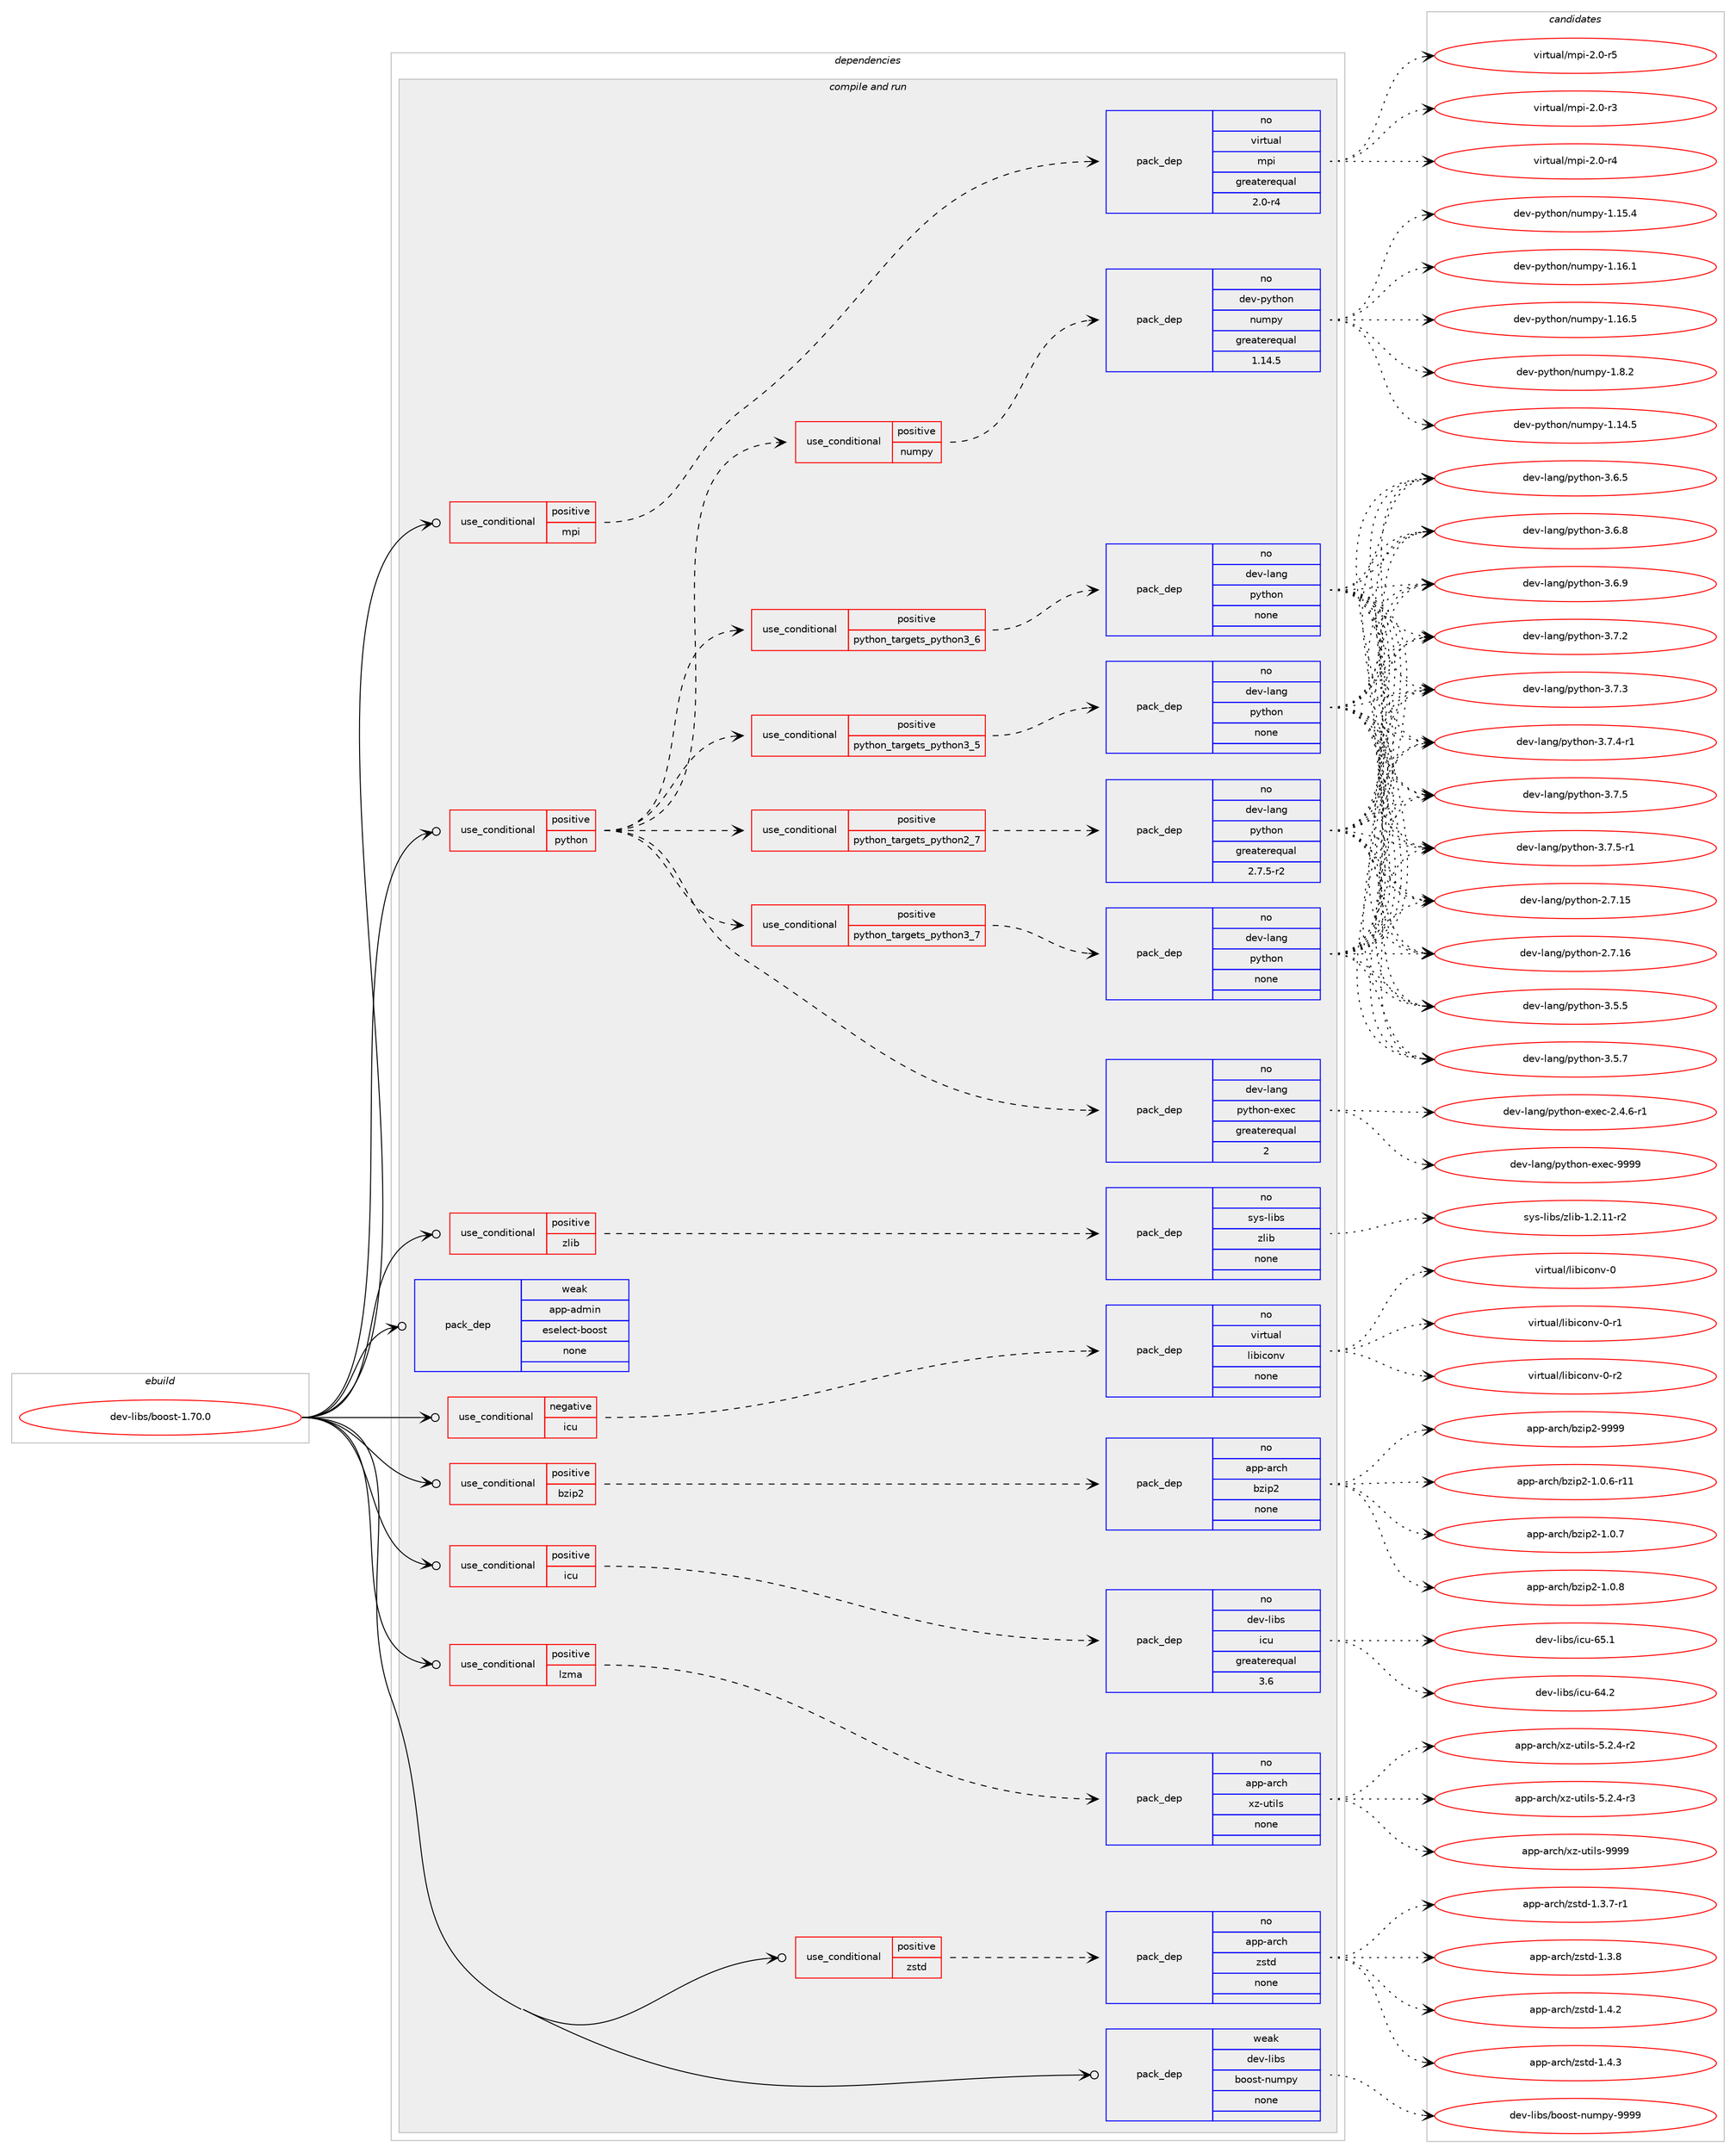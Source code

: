 digraph prolog {

# *************
# Graph options
# *************

newrank=true;
concentrate=true;
compound=true;
graph [rankdir=LR,fontname=Helvetica,fontsize=10,ranksep=1.5];#, ranksep=2.5, nodesep=0.2];
edge  [arrowhead=vee];
node  [fontname=Helvetica,fontsize=10];

# **********
# The ebuild
# **********

subgraph cluster_leftcol {
color=gray;
rank=same;
label=<<i>ebuild</i>>;
id [label="dev-libs/boost-1.70.0", color=red, width=4, href="../dev-libs/boost-1.70.0.svg"];
}

# ****************
# The dependencies
# ****************

subgraph cluster_midcol {
color=gray;
label=<<i>dependencies</i>>;
subgraph cluster_compile {
fillcolor="#eeeeee";
style=filled;
label=<<i>compile</i>>;
}
subgraph cluster_compileandrun {
fillcolor="#eeeeee";
style=filled;
label=<<i>compile and run</i>>;
subgraph cond131114 {
dependency562816 [label=<<TABLE BORDER="0" CELLBORDER="1" CELLSPACING="0" CELLPADDING="4"><TR><TD ROWSPAN="3" CELLPADDING="10">use_conditional</TD></TR><TR><TD>negative</TD></TR><TR><TD>icu</TD></TR></TABLE>>, shape=none, color=red];
subgraph pack420337 {
dependency562817 [label=<<TABLE BORDER="0" CELLBORDER="1" CELLSPACING="0" CELLPADDING="4" WIDTH="220"><TR><TD ROWSPAN="6" CELLPADDING="30">pack_dep</TD></TR><TR><TD WIDTH="110">no</TD></TR><TR><TD>virtual</TD></TR><TR><TD>libiconv</TD></TR><TR><TD>none</TD></TR><TR><TD></TD></TR></TABLE>>, shape=none, color=blue];
}
dependency562816:e -> dependency562817:w [weight=20,style="dashed",arrowhead="vee"];
}
id:e -> dependency562816:w [weight=20,style="solid",arrowhead="odotvee"];
subgraph cond131115 {
dependency562818 [label=<<TABLE BORDER="0" CELLBORDER="1" CELLSPACING="0" CELLPADDING="4"><TR><TD ROWSPAN="3" CELLPADDING="10">use_conditional</TD></TR><TR><TD>positive</TD></TR><TR><TD>bzip2</TD></TR></TABLE>>, shape=none, color=red];
subgraph pack420338 {
dependency562819 [label=<<TABLE BORDER="0" CELLBORDER="1" CELLSPACING="0" CELLPADDING="4" WIDTH="220"><TR><TD ROWSPAN="6" CELLPADDING="30">pack_dep</TD></TR><TR><TD WIDTH="110">no</TD></TR><TR><TD>app-arch</TD></TR><TR><TD>bzip2</TD></TR><TR><TD>none</TD></TR><TR><TD></TD></TR></TABLE>>, shape=none, color=blue];
}
dependency562818:e -> dependency562819:w [weight=20,style="dashed",arrowhead="vee"];
}
id:e -> dependency562818:w [weight=20,style="solid",arrowhead="odotvee"];
subgraph cond131116 {
dependency562820 [label=<<TABLE BORDER="0" CELLBORDER="1" CELLSPACING="0" CELLPADDING="4"><TR><TD ROWSPAN="3" CELLPADDING="10">use_conditional</TD></TR><TR><TD>positive</TD></TR><TR><TD>icu</TD></TR></TABLE>>, shape=none, color=red];
subgraph pack420339 {
dependency562821 [label=<<TABLE BORDER="0" CELLBORDER="1" CELLSPACING="0" CELLPADDING="4" WIDTH="220"><TR><TD ROWSPAN="6" CELLPADDING="30">pack_dep</TD></TR><TR><TD WIDTH="110">no</TD></TR><TR><TD>dev-libs</TD></TR><TR><TD>icu</TD></TR><TR><TD>greaterequal</TD></TR><TR><TD>3.6</TD></TR></TABLE>>, shape=none, color=blue];
}
dependency562820:e -> dependency562821:w [weight=20,style="dashed",arrowhead="vee"];
}
id:e -> dependency562820:w [weight=20,style="solid",arrowhead="odotvee"];
subgraph cond131117 {
dependency562822 [label=<<TABLE BORDER="0" CELLBORDER="1" CELLSPACING="0" CELLPADDING="4"><TR><TD ROWSPAN="3" CELLPADDING="10">use_conditional</TD></TR><TR><TD>positive</TD></TR><TR><TD>lzma</TD></TR></TABLE>>, shape=none, color=red];
subgraph pack420340 {
dependency562823 [label=<<TABLE BORDER="0" CELLBORDER="1" CELLSPACING="0" CELLPADDING="4" WIDTH="220"><TR><TD ROWSPAN="6" CELLPADDING="30">pack_dep</TD></TR><TR><TD WIDTH="110">no</TD></TR><TR><TD>app-arch</TD></TR><TR><TD>xz-utils</TD></TR><TR><TD>none</TD></TR><TR><TD></TD></TR></TABLE>>, shape=none, color=blue];
}
dependency562822:e -> dependency562823:w [weight=20,style="dashed",arrowhead="vee"];
}
id:e -> dependency562822:w [weight=20,style="solid",arrowhead="odotvee"];
subgraph cond131118 {
dependency562824 [label=<<TABLE BORDER="0" CELLBORDER="1" CELLSPACING="0" CELLPADDING="4"><TR><TD ROWSPAN="3" CELLPADDING="10">use_conditional</TD></TR><TR><TD>positive</TD></TR><TR><TD>mpi</TD></TR></TABLE>>, shape=none, color=red];
subgraph pack420341 {
dependency562825 [label=<<TABLE BORDER="0" CELLBORDER="1" CELLSPACING="0" CELLPADDING="4" WIDTH="220"><TR><TD ROWSPAN="6" CELLPADDING="30">pack_dep</TD></TR><TR><TD WIDTH="110">no</TD></TR><TR><TD>virtual</TD></TR><TR><TD>mpi</TD></TR><TR><TD>greaterequal</TD></TR><TR><TD>2.0-r4</TD></TR></TABLE>>, shape=none, color=blue];
}
dependency562824:e -> dependency562825:w [weight=20,style="dashed",arrowhead="vee"];
}
id:e -> dependency562824:w [weight=20,style="solid",arrowhead="odotvee"];
subgraph cond131119 {
dependency562826 [label=<<TABLE BORDER="0" CELLBORDER="1" CELLSPACING="0" CELLPADDING="4"><TR><TD ROWSPAN="3" CELLPADDING="10">use_conditional</TD></TR><TR><TD>positive</TD></TR><TR><TD>python</TD></TR></TABLE>>, shape=none, color=red];
subgraph cond131120 {
dependency562827 [label=<<TABLE BORDER="0" CELLBORDER="1" CELLSPACING="0" CELLPADDING="4"><TR><TD ROWSPAN="3" CELLPADDING="10">use_conditional</TD></TR><TR><TD>positive</TD></TR><TR><TD>python_targets_python2_7</TD></TR></TABLE>>, shape=none, color=red];
subgraph pack420342 {
dependency562828 [label=<<TABLE BORDER="0" CELLBORDER="1" CELLSPACING="0" CELLPADDING="4" WIDTH="220"><TR><TD ROWSPAN="6" CELLPADDING="30">pack_dep</TD></TR><TR><TD WIDTH="110">no</TD></TR><TR><TD>dev-lang</TD></TR><TR><TD>python</TD></TR><TR><TD>greaterequal</TD></TR><TR><TD>2.7.5-r2</TD></TR></TABLE>>, shape=none, color=blue];
}
dependency562827:e -> dependency562828:w [weight=20,style="dashed",arrowhead="vee"];
}
dependency562826:e -> dependency562827:w [weight=20,style="dashed",arrowhead="vee"];
subgraph cond131121 {
dependency562829 [label=<<TABLE BORDER="0" CELLBORDER="1" CELLSPACING="0" CELLPADDING="4"><TR><TD ROWSPAN="3" CELLPADDING="10">use_conditional</TD></TR><TR><TD>positive</TD></TR><TR><TD>python_targets_python3_5</TD></TR></TABLE>>, shape=none, color=red];
subgraph pack420343 {
dependency562830 [label=<<TABLE BORDER="0" CELLBORDER="1" CELLSPACING="0" CELLPADDING="4" WIDTH="220"><TR><TD ROWSPAN="6" CELLPADDING="30">pack_dep</TD></TR><TR><TD WIDTH="110">no</TD></TR><TR><TD>dev-lang</TD></TR><TR><TD>python</TD></TR><TR><TD>none</TD></TR><TR><TD></TD></TR></TABLE>>, shape=none, color=blue];
}
dependency562829:e -> dependency562830:w [weight=20,style="dashed",arrowhead="vee"];
}
dependency562826:e -> dependency562829:w [weight=20,style="dashed",arrowhead="vee"];
subgraph cond131122 {
dependency562831 [label=<<TABLE BORDER="0" CELLBORDER="1" CELLSPACING="0" CELLPADDING="4"><TR><TD ROWSPAN="3" CELLPADDING="10">use_conditional</TD></TR><TR><TD>positive</TD></TR><TR><TD>python_targets_python3_6</TD></TR></TABLE>>, shape=none, color=red];
subgraph pack420344 {
dependency562832 [label=<<TABLE BORDER="0" CELLBORDER="1" CELLSPACING="0" CELLPADDING="4" WIDTH="220"><TR><TD ROWSPAN="6" CELLPADDING="30">pack_dep</TD></TR><TR><TD WIDTH="110">no</TD></TR><TR><TD>dev-lang</TD></TR><TR><TD>python</TD></TR><TR><TD>none</TD></TR><TR><TD></TD></TR></TABLE>>, shape=none, color=blue];
}
dependency562831:e -> dependency562832:w [weight=20,style="dashed",arrowhead="vee"];
}
dependency562826:e -> dependency562831:w [weight=20,style="dashed",arrowhead="vee"];
subgraph cond131123 {
dependency562833 [label=<<TABLE BORDER="0" CELLBORDER="1" CELLSPACING="0" CELLPADDING="4"><TR><TD ROWSPAN="3" CELLPADDING="10">use_conditional</TD></TR><TR><TD>positive</TD></TR><TR><TD>python_targets_python3_7</TD></TR></TABLE>>, shape=none, color=red];
subgraph pack420345 {
dependency562834 [label=<<TABLE BORDER="0" CELLBORDER="1" CELLSPACING="0" CELLPADDING="4" WIDTH="220"><TR><TD ROWSPAN="6" CELLPADDING="30">pack_dep</TD></TR><TR><TD WIDTH="110">no</TD></TR><TR><TD>dev-lang</TD></TR><TR><TD>python</TD></TR><TR><TD>none</TD></TR><TR><TD></TD></TR></TABLE>>, shape=none, color=blue];
}
dependency562833:e -> dependency562834:w [weight=20,style="dashed",arrowhead="vee"];
}
dependency562826:e -> dependency562833:w [weight=20,style="dashed",arrowhead="vee"];
subgraph pack420346 {
dependency562835 [label=<<TABLE BORDER="0" CELLBORDER="1" CELLSPACING="0" CELLPADDING="4" WIDTH="220"><TR><TD ROWSPAN="6" CELLPADDING="30">pack_dep</TD></TR><TR><TD WIDTH="110">no</TD></TR><TR><TD>dev-lang</TD></TR><TR><TD>python-exec</TD></TR><TR><TD>greaterequal</TD></TR><TR><TD>2</TD></TR></TABLE>>, shape=none, color=blue];
}
dependency562826:e -> dependency562835:w [weight=20,style="dashed",arrowhead="vee"];
subgraph cond131124 {
dependency562836 [label=<<TABLE BORDER="0" CELLBORDER="1" CELLSPACING="0" CELLPADDING="4"><TR><TD ROWSPAN="3" CELLPADDING="10">use_conditional</TD></TR><TR><TD>positive</TD></TR><TR><TD>numpy</TD></TR></TABLE>>, shape=none, color=red];
subgraph pack420347 {
dependency562837 [label=<<TABLE BORDER="0" CELLBORDER="1" CELLSPACING="0" CELLPADDING="4" WIDTH="220"><TR><TD ROWSPAN="6" CELLPADDING="30">pack_dep</TD></TR><TR><TD WIDTH="110">no</TD></TR><TR><TD>dev-python</TD></TR><TR><TD>numpy</TD></TR><TR><TD>greaterequal</TD></TR><TR><TD>1.14.5</TD></TR></TABLE>>, shape=none, color=blue];
}
dependency562836:e -> dependency562837:w [weight=20,style="dashed",arrowhead="vee"];
}
dependency562826:e -> dependency562836:w [weight=20,style="dashed",arrowhead="vee"];
}
id:e -> dependency562826:w [weight=20,style="solid",arrowhead="odotvee"];
subgraph cond131125 {
dependency562838 [label=<<TABLE BORDER="0" CELLBORDER="1" CELLSPACING="0" CELLPADDING="4"><TR><TD ROWSPAN="3" CELLPADDING="10">use_conditional</TD></TR><TR><TD>positive</TD></TR><TR><TD>zlib</TD></TR></TABLE>>, shape=none, color=red];
subgraph pack420348 {
dependency562839 [label=<<TABLE BORDER="0" CELLBORDER="1" CELLSPACING="0" CELLPADDING="4" WIDTH="220"><TR><TD ROWSPAN="6" CELLPADDING="30">pack_dep</TD></TR><TR><TD WIDTH="110">no</TD></TR><TR><TD>sys-libs</TD></TR><TR><TD>zlib</TD></TR><TR><TD>none</TD></TR><TR><TD></TD></TR></TABLE>>, shape=none, color=blue];
}
dependency562838:e -> dependency562839:w [weight=20,style="dashed",arrowhead="vee"];
}
id:e -> dependency562838:w [weight=20,style="solid",arrowhead="odotvee"];
subgraph cond131126 {
dependency562840 [label=<<TABLE BORDER="0" CELLBORDER="1" CELLSPACING="0" CELLPADDING="4"><TR><TD ROWSPAN="3" CELLPADDING="10">use_conditional</TD></TR><TR><TD>positive</TD></TR><TR><TD>zstd</TD></TR></TABLE>>, shape=none, color=red];
subgraph pack420349 {
dependency562841 [label=<<TABLE BORDER="0" CELLBORDER="1" CELLSPACING="0" CELLPADDING="4" WIDTH="220"><TR><TD ROWSPAN="6" CELLPADDING="30">pack_dep</TD></TR><TR><TD WIDTH="110">no</TD></TR><TR><TD>app-arch</TD></TR><TR><TD>zstd</TD></TR><TR><TD>none</TD></TR><TR><TD></TD></TR></TABLE>>, shape=none, color=blue];
}
dependency562840:e -> dependency562841:w [weight=20,style="dashed",arrowhead="vee"];
}
id:e -> dependency562840:w [weight=20,style="solid",arrowhead="odotvee"];
subgraph pack420350 {
dependency562842 [label=<<TABLE BORDER="0" CELLBORDER="1" CELLSPACING="0" CELLPADDING="4" WIDTH="220"><TR><TD ROWSPAN="6" CELLPADDING="30">pack_dep</TD></TR><TR><TD WIDTH="110">weak</TD></TR><TR><TD>app-admin</TD></TR><TR><TD>eselect-boost</TD></TR><TR><TD>none</TD></TR><TR><TD></TD></TR></TABLE>>, shape=none, color=blue];
}
id:e -> dependency562842:w [weight=20,style="solid",arrowhead="odotvee"];
subgraph pack420351 {
dependency562843 [label=<<TABLE BORDER="0" CELLBORDER="1" CELLSPACING="0" CELLPADDING="4" WIDTH="220"><TR><TD ROWSPAN="6" CELLPADDING="30">pack_dep</TD></TR><TR><TD WIDTH="110">weak</TD></TR><TR><TD>dev-libs</TD></TR><TR><TD>boost-numpy</TD></TR><TR><TD>none</TD></TR><TR><TD></TD></TR></TABLE>>, shape=none, color=blue];
}
id:e -> dependency562843:w [weight=20,style="solid",arrowhead="odotvee"];
}
subgraph cluster_run {
fillcolor="#eeeeee";
style=filled;
label=<<i>run</i>>;
}
}

# **************
# The candidates
# **************

subgraph cluster_choices {
rank=same;
color=gray;
label=<<i>candidates</i>>;

subgraph choice420337 {
color=black;
nodesep=1;
choice118105114116117971084710810598105991111101184548 [label="virtual/libiconv-0", color=red, width=4,href="../virtual/libiconv-0.svg"];
choice1181051141161179710847108105981059911111011845484511449 [label="virtual/libiconv-0-r1", color=red, width=4,href="../virtual/libiconv-0-r1.svg"];
choice1181051141161179710847108105981059911111011845484511450 [label="virtual/libiconv-0-r2", color=red, width=4,href="../virtual/libiconv-0-r2.svg"];
dependency562817:e -> choice118105114116117971084710810598105991111101184548:w [style=dotted,weight="100"];
dependency562817:e -> choice1181051141161179710847108105981059911111011845484511449:w [style=dotted,weight="100"];
dependency562817:e -> choice1181051141161179710847108105981059911111011845484511450:w [style=dotted,weight="100"];
}
subgraph choice420338 {
color=black;
nodesep=1;
choice97112112459711499104479812210511250454946484654451144949 [label="app-arch/bzip2-1.0.6-r11", color=red, width=4,href="../app-arch/bzip2-1.0.6-r11.svg"];
choice97112112459711499104479812210511250454946484655 [label="app-arch/bzip2-1.0.7", color=red, width=4,href="../app-arch/bzip2-1.0.7.svg"];
choice97112112459711499104479812210511250454946484656 [label="app-arch/bzip2-1.0.8", color=red, width=4,href="../app-arch/bzip2-1.0.8.svg"];
choice971121124597114991044798122105112504557575757 [label="app-arch/bzip2-9999", color=red, width=4,href="../app-arch/bzip2-9999.svg"];
dependency562819:e -> choice97112112459711499104479812210511250454946484654451144949:w [style=dotted,weight="100"];
dependency562819:e -> choice97112112459711499104479812210511250454946484655:w [style=dotted,weight="100"];
dependency562819:e -> choice97112112459711499104479812210511250454946484656:w [style=dotted,weight="100"];
dependency562819:e -> choice971121124597114991044798122105112504557575757:w [style=dotted,weight="100"];
}
subgraph choice420339 {
color=black;
nodesep=1;
choice100101118451081059811547105991174554524650 [label="dev-libs/icu-64.2", color=red, width=4,href="../dev-libs/icu-64.2.svg"];
choice100101118451081059811547105991174554534649 [label="dev-libs/icu-65.1", color=red, width=4,href="../dev-libs/icu-65.1.svg"];
dependency562821:e -> choice100101118451081059811547105991174554524650:w [style=dotted,weight="100"];
dependency562821:e -> choice100101118451081059811547105991174554534649:w [style=dotted,weight="100"];
}
subgraph choice420340 {
color=black;
nodesep=1;
choice9711211245971149910447120122451171161051081154553465046524511450 [label="app-arch/xz-utils-5.2.4-r2", color=red, width=4,href="../app-arch/xz-utils-5.2.4-r2.svg"];
choice9711211245971149910447120122451171161051081154553465046524511451 [label="app-arch/xz-utils-5.2.4-r3", color=red, width=4,href="../app-arch/xz-utils-5.2.4-r3.svg"];
choice9711211245971149910447120122451171161051081154557575757 [label="app-arch/xz-utils-9999", color=red, width=4,href="../app-arch/xz-utils-9999.svg"];
dependency562823:e -> choice9711211245971149910447120122451171161051081154553465046524511450:w [style=dotted,weight="100"];
dependency562823:e -> choice9711211245971149910447120122451171161051081154553465046524511451:w [style=dotted,weight="100"];
dependency562823:e -> choice9711211245971149910447120122451171161051081154557575757:w [style=dotted,weight="100"];
}
subgraph choice420341 {
color=black;
nodesep=1;
choice1181051141161179710847109112105455046484511451 [label="virtual/mpi-2.0-r3", color=red, width=4,href="../virtual/mpi-2.0-r3.svg"];
choice1181051141161179710847109112105455046484511452 [label="virtual/mpi-2.0-r4", color=red, width=4,href="../virtual/mpi-2.0-r4.svg"];
choice1181051141161179710847109112105455046484511453 [label="virtual/mpi-2.0-r5", color=red, width=4,href="../virtual/mpi-2.0-r5.svg"];
dependency562825:e -> choice1181051141161179710847109112105455046484511451:w [style=dotted,weight="100"];
dependency562825:e -> choice1181051141161179710847109112105455046484511452:w [style=dotted,weight="100"];
dependency562825:e -> choice1181051141161179710847109112105455046484511453:w [style=dotted,weight="100"];
}
subgraph choice420342 {
color=black;
nodesep=1;
choice10010111845108971101034711212111610411111045504655464953 [label="dev-lang/python-2.7.15", color=red, width=4,href="../dev-lang/python-2.7.15.svg"];
choice10010111845108971101034711212111610411111045504655464954 [label="dev-lang/python-2.7.16", color=red, width=4,href="../dev-lang/python-2.7.16.svg"];
choice100101118451089711010347112121116104111110455146534653 [label="dev-lang/python-3.5.5", color=red, width=4,href="../dev-lang/python-3.5.5.svg"];
choice100101118451089711010347112121116104111110455146534655 [label="dev-lang/python-3.5.7", color=red, width=4,href="../dev-lang/python-3.5.7.svg"];
choice100101118451089711010347112121116104111110455146544653 [label="dev-lang/python-3.6.5", color=red, width=4,href="../dev-lang/python-3.6.5.svg"];
choice100101118451089711010347112121116104111110455146544656 [label="dev-lang/python-3.6.8", color=red, width=4,href="../dev-lang/python-3.6.8.svg"];
choice100101118451089711010347112121116104111110455146544657 [label="dev-lang/python-3.6.9", color=red, width=4,href="../dev-lang/python-3.6.9.svg"];
choice100101118451089711010347112121116104111110455146554650 [label="dev-lang/python-3.7.2", color=red, width=4,href="../dev-lang/python-3.7.2.svg"];
choice100101118451089711010347112121116104111110455146554651 [label="dev-lang/python-3.7.3", color=red, width=4,href="../dev-lang/python-3.7.3.svg"];
choice1001011184510897110103471121211161041111104551465546524511449 [label="dev-lang/python-3.7.4-r1", color=red, width=4,href="../dev-lang/python-3.7.4-r1.svg"];
choice100101118451089711010347112121116104111110455146554653 [label="dev-lang/python-3.7.5", color=red, width=4,href="../dev-lang/python-3.7.5.svg"];
choice1001011184510897110103471121211161041111104551465546534511449 [label="dev-lang/python-3.7.5-r1", color=red, width=4,href="../dev-lang/python-3.7.5-r1.svg"];
dependency562828:e -> choice10010111845108971101034711212111610411111045504655464953:w [style=dotted,weight="100"];
dependency562828:e -> choice10010111845108971101034711212111610411111045504655464954:w [style=dotted,weight="100"];
dependency562828:e -> choice100101118451089711010347112121116104111110455146534653:w [style=dotted,weight="100"];
dependency562828:e -> choice100101118451089711010347112121116104111110455146534655:w [style=dotted,weight="100"];
dependency562828:e -> choice100101118451089711010347112121116104111110455146544653:w [style=dotted,weight="100"];
dependency562828:e -> choice100101118451089711010347112121116104111110455146544656:w [style=dotted,weight="100"];
dependency562828:e -> choice100101118451089711010347112121116104111110455146544657:w [style=dotted,weight="100"];
dependency562828:e -> choice100101118451089711010347112121116104111110455146554650:w [style=dotted,weight="100"];
dependency562828:e -> choice100101118451089711010347112121116104111110455146554651:w [style=dotted,weight="100"];
dependency562828:e -> choice1001011184510897110103471121211161041111104551465546524511449:w [style=dotted,weight="100"];
dependency562828:e -> choice100101118451089711010347112121116104111110455146554653:w [style=dotted,weight="100"];
dependency562828:e -> choice1001011184510897110103471121211161041111104551465546534511449:w [style=dotted,weight="100"];
}
subgraph choice420343 {
color=black;
nodesep=1;
choice10010111845108971101034711212111610411111045504655464953 [label="dev-lang/python-2.7.15", color=red, width=4,href="../dev-lang/python-2.7.15.svg"];
choice10010111845108971101034711212111610411111045504655464954 [label="dev-lang/python-2.7.16", color=red, width=4,href="../dev-lang/python-2.7.16.svg"];
choice100101118451089711010347112121116104111110455146534653 [label="dev-lang/python-3.5.5", color=red, width=4,href="../dev-lang/python-3.5.5.svg"];
choice100101118451089711010347112121116104111110455146534655 [label="dev-lang/python-3.5.7", color=red, width=4,href="../dev-lang/python-3.5.7.svg"];
choice100101118451089711010347112121116104111110455146544653 [label="dev-lang/python-3.6.5", color=red, width=4,href="../dev-lang/python-3.6.5.svg"];
choice100101118451089711010347112121116104111110455146544656 [label="dev-lang/python-3.6.8", color=red, width=4,href="../dev-lang/python-3.6.8.svg"];
choice100101118451089711010347112121116104111110455146544657 [label="dev-lang/python-3.6.9", color=red, width=4,href="../dev-lang/python-3.6.9.svg"];
choice100101118451089711010347112121116104111110455146554650 [label="dev-lang/python-3.7.2", color=red, width=4,href="../dev-lang/python-3.7.2.svg"];
choice100101118451089711010347112121116104111110455146554651 [label="dev-lang/python-3.7.3", color=red, width=4,href="../dev-lang/python-3.7.3.svg"];
choice1001011184510897110103471121211161041111104551465546524511449 [label="dev-lang/python-3.7.4-r1", color=red, width=4,href="../dev-lang/python-3.7.4-r1.svg"];
choice100101118451089711010347112121116104111110455146554653 [label="dev-lang/python-3.7.5", color=red, width=4,href="../dev-lang/python-3.7.5.svg"];
choice1001011184510897110103471121211161041111104551465546534511449 [label="dev-lang/python-3.7.5-r1", color=red, width=4,href="../dev-lang/python-3.7.5-r1.svg"];
dependency562830:e -> choice10010111845108971101034711212111610411111045504655464953:w [style=dotted,weight="100"];
dependency562830:e -> choice10010111845108971101034711212111610411111045504655464954:w [style=dotted,weight="100"];
dependency562830:e -> choice100101118451089711010347112121116104111110455146534653:w [style=dotted,weight="100"];
dependency562830:e -> choice100101118451089711010347112121116104111110455146534655:w [style=dotted,weight="100"];
dependency562830:e -> choice100101118451089711010347112121116104111110455146544653:w [style=dotted,weight="100"];
dependency562830:e -> choice100101118451089711010347112121116104111110455146544656:w [style=dotted,weight="100"];
dependency562830:e -> choice100101118451089711010347112121116104111110455146544657:w [style=dotted,weight="100"];
dependency562830:e -> choice100101118451089711010347112121116104111110455146554650:w [style=dotted,weight="100"];
dependency562830:e -> choice100101118451089711010347112121116104111110455146554651:w [style=dotted,weight="100"];
dependency562830:e -> choice1001011184510897110103471121211161041111104551465546524511449:w [style=dotted,weight="100"];
dependency562830:e -> choice100101118451089711010347112121116104111110455146554653:w [style=dotted,weight="100"];
dependency562830:e -> choice1001011184510897110103471121211161041111104551465546534511449:w [style=dotted,weight="100"];
}
subgraph choice420344 {
color=black;
nodesep=1;
choice10010111845108971101034711212111610411111045504655464953 [label="dev-lang/python-2.7.15", color=red, width=4,href="../dev-lang/python-2.7.15.svg"];
choice10010111845108971101034711212111610411111045504655464954 [label="dev-lang/python-2.7.16", color=red, width=4,href="../dev-lang/python-2.7.16.svg"];
choice100101118451089711010347112121116104111110455146534653 [label="dev-lang/python-3.5.5", color=red, width=4,href="../dev-lang/python-3.5.5.svg"];
choice100101118451089711010347112121116104111110455146534655 [label="dev-lang/python-3.5.7", color=red, width=4,href="../dev-lang/python-3.5.7.svg"];
choice100101118451089711010347112121116104111110455146544653 [label="dev-lang/python-3.6.5", color=red, width=4,href="../dev-lang/python-3.6.5.svg"];
choice100101118451089711010347112121116104111110455146544656 [label="dev-lang/python-3.6.8", color=red, width=4,href="../dev-lang/python-3.6.8.svg"];
choice100101118451089711010347112121116104111110455146544657 [label="dev-lang/python-3.6.9", color=red, width=4,href="../dev-lang/python-3.6.9.svg"];
choice100101118451089711010347112121116104111110455146554650 [label="dev-lang/python-3.7.2", color=red, width=4,href="../dev-lang/python-3.7.2.svg"];
choice100101118451089711010347112121116104111110455146554651 [label="dev-lang/python-3.7.3", color=red, width=4,href="../dev-lang/python-3.7.3.svg"];
choice1001011184510897110103471121211161041111104551465546524511449 [label="dev-lang/python-3.7.4-r1", color=red, width=4,href="../dev-lang/python-3.7.4-r1.svg"];
choice100101118451089711010347112121116104111110455146554653 [label="dev-lang/python-3.7.5", color=red, width=4,href="../dev-lang/python-3.7.5.svg"];
choice1001011184510897110103471121211161041111104551465546534511449 [label="dev-lang/python-3.7.5-r1", color=red, width=4,href="../dev-lang/python-3.7.5-r1.svg"];
dependency562832:e -> choice10010111845108971101034711212111610411111045504655464953:w [style=dotted,weight="100"];
dependency562832:e -> choice10010111845108971101034711212111610411111045504655464954:w [style=dotted,weight="100"];
dependency562832:e -> choice100101118451089711010347112121116104111110455146534653:w [style=dotted,weight="100"];
dependency562832:e -> choice100101118451089711010347112121116104111110455146534655:w [style=dotted,weight="100"];
dependency562832:e -> choice100101118451089711010347112121116104111110455146544653:w [style=dotted,weight="100"];
dependency562832:e -> choice100101118451089711010347112121116104111110455146544656:w [style=dotted,weight="100"];
dependency562832:e -> choice100101118451089711010347112121116104111110455146544657:w [style=dotted,weight="100"];
dependency562832:e -> choice100101118451089711010347112121116104111110455146554650:w [style=dotted,weight="100"];
dependency562832:e -> choice100101118451089711010347112121116104111110455146554651:w [style=dotted,weight="100"];
dependency562832:e -> choice1001011184510897110103471121211161041111104551465546524511449:w [style=dotted,weight="100"];
dependency562832:e -> choice100101118451089711010347112121116104111110455146554653:w [style=dotted,weight="100"];
dependency562832:e -> choice1001011184510897110103471121211161041111104551465546534511449:w [style=dotted,weight="100"];
}
subgraph choice420345 {
color=black;
nodesep=1;
choice10010111845108971101034711212111610411111045504655464953 [label="dev-lang/python-2.7.15", color=red, width=4,href="../dev-lang/python-2.7.15.svg"];
choice10010111845108971101034711212111610411111045504655464954 [label="dev-lang/python-2.7.16", color=red, width=4,href="../dev-lang/python-2.7.16.svg"];
choice100101118451089711010347112121116104111110455146534653 [label="dev-lang/python-3.5.5", color=red, width=4,href="../dev-lang/python-3.5.5.svg"];
choice100101118451089711010347112121116104111110455146534655 [label="dev-lang/python-3.5.7", color=red, width=4,href="../dev-lang/python-3.5.7.svg"];
choice100101118451089711010347112121116104111110455146544653 [label="dev-lang/python-3.6.5", color=red, width=4,href="../dev-lang/python-3.6.5.svg"];
choice100101118451089711010347112121116104111110455146544656 [label="dev-lang/python-3.6.8", color=red, width=4,href="../dev-lang/python-3.6.8.svg"];
choice100101118451089711010347112121116104111110455146544657 [label="dev-lang/python-3.6.9", color=red, width=4,href="../dev-lang/python-3.6.9.svg"];
choice100101118451089711010347112121116104111110455146554650 [label="dev-lang/python-3.7.2", color=red, width=4,href="../dev-lang/python-3.7.2.svg"];
choice100101118451089711010347112121116104111110455146554651 [label="dev-lang/python-3.7.3", color=red, width=4,href="../dev-lang/python-3.7.3.svg"];
choice1001011184510897110103471121211161041111104551465546524511449 [label="dev-lang/python-3.7.4-r1", color=red, width=4,href="../dev-lang/python-3.7.4-r1.svg"];
choice100101118451089711010347112121116104111110455146554653 [label="dev-lang/python-3.7.5", color=red, width=4,href="../dev-lang/python-3.7.5.svg"];
choice1001011184510897110103471121211161041111104551465546534511449 [label="dev-lang/python-3.7.5-r1", color=red, width=4,href="../dev-lang/python-3.7.5-r1.svg"];
dependency562834:e -> choice10010111845108971101034711212111610411111045504655464953:w [style=dotted,weight="100"];
dependency562834:e -> choice10010111845108971101034711212111610411111045504655464954:w [style=dotted,weight="100"];
dependency562834:e -> choice100101118451089711010347112121116104111110455146534653:w [style=dotted,weight="100"];
dependency562834:e -> choice100101118451089711010347112121116104111110455146534655:w [style=dotted,weight="100"];
dependency562834:e -> choice100101118451089711010347112121116104111110455146544653:w [style=dotted,weight="100"];
dependency562834:e -> choice100101118451089711010347112121116104111110455146544656:w [style=dotted,weight="100"];
dependency562834:e -> choice100101118451089711010347112121116104111110455146544657:w [style=dotted,weight="100"];
dependency562834:e -> choice100101118451089711010347112121116104111110455146554650:w [style=dotted,weight="100"];
dependency562834:e -> choice100101118451089711010347112121116104111110455146554651:w [style=dotted,weight="100"];
dependency562834:e -> choice1001011184510897110103471121211161041111104551465546524511449:w [style=dotted,weight="100"];
dependency562834:e -> choice100101118451089711010347112121116104111110455146554653:w [style=dotted,weight="100"];
dependency562834:e -> choice1001011184510897110103471121211161041111104551465546534511449:w [style=dotted,weight="100"];
}
subgraph choice420346 {
color=black;
nodesep=1;
choice10010111845108971101034711212111610411111045101120101994550465246544511449 [label="dev-lang/python-exec-2.4.6-r1", color=red, width=4,href="../dev-lang/python-exec-2.4.6-r1.svg"];
choice10010111845108971101034711212111610411111045101120101994557575757 [label="dev-lang/python-exec-9999", color=red, width=4,href="../dev-lang/python-exec-9999.svg"];
dependency562835:e -> choice10010111845108971101034711212111610411111045101120101994550465246544511449:w [style=dotted,weight="100"];
dependency562835:e -> choice10010111845108971101034711212111610411111045101120101994557575757:w [style=dotted,weight="100"];
}
subgraph choice420347 {
color=black;
nodesep=1;
choice100101118451121211161041111104711011710911212145494649524653 [label="dev-python/numpy-1.14.5", color=red, width=4,href="../dev-python/numpy-1.14.5.svg"];
choice100101118451121211161041111104711011710911212145494649534652 [label="dev-python/numpy-1.15.4", color=red, width=4,href="../dev-python/numpy-1.15.4.svg"];
choice100101118451121211161041111104711011710911212145494649544649 [label="dev-python/numpy-1.16.1", color=red, width=4,href="../dev-python/numpy-1.16.1.svg"];
choice100101118451121211161041111104711011710911212145494649544653 [label="dev-python/numpy-1.16.5", color=red, width=4,href="../dev-python/numpy-1.16.5.svg"];
choice1001011184511212111610411111047110117109112121454946564650 [label="dev-python/numpy-1.8.2", color=red, width=4,href="../dev-python/numpy-1.8.2.svg"];
dependency562837:e -> choice100101118451121211161041111104711011710911212145494649524653:w [style=dotted,weight="100"];
dependency562837:e -> choice100101118451121211161041111104711011710911212145494649534652:w [style=dotted,weight="100"];
dependency562837:e -> choice100101118451121211161041111104711011710911212145494649544649:w [style=dotted,weight="100"];
dependency562837:e -> choice100101118451121211161041111104711011710911212145494649544653:w [style=dotted,weight="100"];
dependency562837:e -> choice1001011184511212111610411111047110117109112121454946564650:w [style=dotted,weight="100"];
}
subgraph choice420348 {
color=black;
nodesep=1;
choice11512111545108105981154712210810598454946504649494511450 [label="sys-libs/zlib-1.2.11-r2", color=red, width=4,href="../sys-libs/zlib-1.2.11-r2.svg"];
dependency562839:e -> choice11512111545108105981154712210810598454946504649494511450:w [style=dotted,weight="100"];
}
subgraph choice420349 {
color=black;
nodesep=1;
choice97112112459711499104471221151161004549465146554511449 [label="app-arch/zstd-1.3.7-r1", color=red, width=4,href="../app-arch/zstd-1.3.7-r1.svg"];
choice9711211245971149910447122115116100454946514656 [label="app-arch/zstd-1.3.8", color=red, width=4,href="../app-arch/zstd-1.3.8.svg"];
choice9711211245971149910447122115116100454946524650 [label="app-arch/zstd-1.4.2", color=red, width=4,href="../app-arch/zstd-1.4.2.svg"];
choice9711211245971149910447122115116100454946524651 [label="app-arch/zstd-1.4.3", color=red, width=4,href="../app-arch/zstd-1.4.3.svg"];
dependency562841:e -> choice97112112459711499104471221151161004549465146554511449:w [style=dotted,weight="100"];
dependency562841:e -> choice9711211245971149910447122115116100454946514656:w [style=dotted,weight="100"];
dependency562841:e -> choice9711211245971149910447122115116100454946524650:w [style=dotted,weight="100"];
dependency562841:e -> choice9711211245971149910447122115116100454946524651:w [style=dotted,weight="100"];
}
subgraph choice420350 {
color=black;
nodesep=1;
}
subgraph choice420351 {
color=black;
nodesep=1;
choice10010111845108105981154798111111115116451101171091121214557575757 [label="dev-libs/boost-numpy-9999", color=red, width=4,href="../dev-libs/boost-numpy-9999.svg"];
dependency562843:e -> choice10010111845108105981154798111111115116451101171091121214557575757:w [style=dotted,weight="100"];
}
}

}
